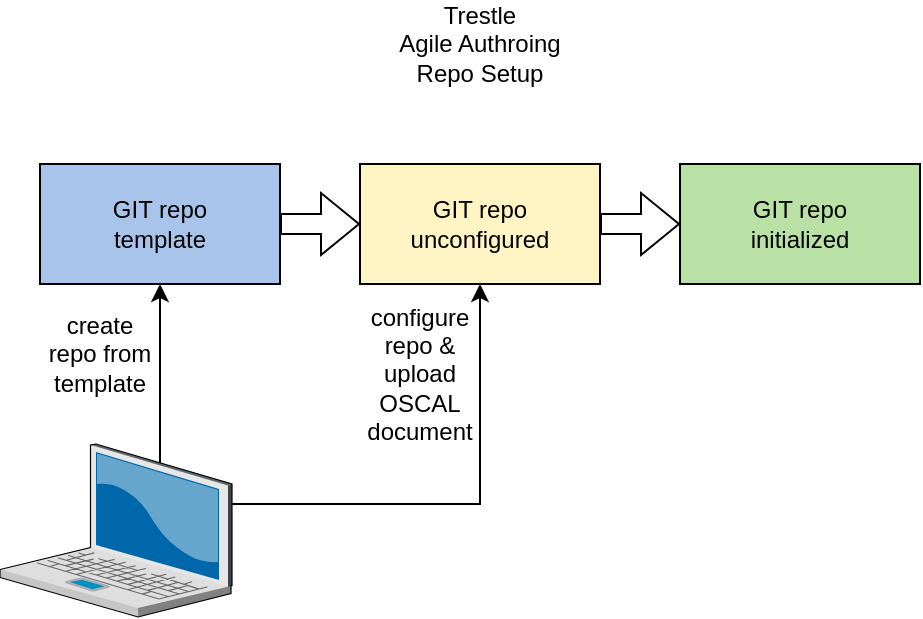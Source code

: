 <mxfile version="20.8.16" type="device"><diagram name="Page-1" id="OcNQJWf0w1j9XuQZADeh"><mxGraphModel dx="1158" dy="748" grid="1" gridSize="10" guides="1" tooltips="1" connect="1" arrows="1" fold="1" page="1" pageScale="1" pageWidth="850" pageHeight="1100" math="0" shadow="0"><root><mxCell id="0"/><mxCell id="1" parent="0"/><mxCell id="Kxdn-JrEQKSZMSrXZ_4Y-5" style="edgeStyle=orthogonalEdgeStyle;rounded=0;orthogonalLoop=1;jettySize=auto;html=1;exitX=0.5;exitY=0;exitDx=0;exitDy=0;entryX=0.5;entryY=1;entryDx=0;entryDy=0;" parent="1" source="Td4egKe_wAdE8oFiXPUU-12" target="kNFgctC1tMzVj8SimGIi-55" edge="1"><mxGeometry relative="1" as="geometry"/></mxCell><mxCell id="Kxdn-JrEQKSZMSrXZ_4Y-6" style="edgeStyle=orthogonalEdgeStyle;rounded=0;orthogonalLoop=1;jettySize=auto;html=1;exitX=1;exitY=0.5;exitDx=0;exitDy=0;" parent="1" source="Td4egKe_wAdE8oFiXPUU-12" target="Td4egKe_wAdE8oFiXPUU-2" edge="1"><mxGeometry relative="1" as="geometry"/></mxCell><mxCell id="Td4egKe_wAdE8oFiXPUU-12" value="" style="rounded=0;whiteSpace=wrap;html=1;" parent="1" vertex="1"><mxGeometry x="130" y="320" width="20" height="20" as="geometry"/></mxCell><mxCell id="PCGCRBoWbjobudrKsZ7f-6" style="edgeStyle=orthogonalEdgeStyle;rounded=0;orthogonalLoop=1;jettySize=auto;html=1;exitX=1;exitY=0.5;exitDx=0;exitDy=0;entryX=0;entryY=0.5;entryDx=0;entryDy=0;shape=flexArrow;" parent="1" source="kNFgctC1tMzVj8SimGIi-55" target="Td4egKe_wAdE8oFiXPUU-2" edge="1"><mxGeometry relative="1" as="geometry"/></mxCell><mxCell id="kNFgctC1tMzVj8SimGIi-55" value="GIT repo&lt;br&gt;template" style="rounded=0;whiteSpace=wrap;html=1;fillColor=#A9C4EB;" parent="1" vertex="1"><mxGeometry x="80" y="160" width="120" height="60" as="geometry"/></mxCell><mxCell id="Td4egKe_wAdE8oFiXPUU-1" value="GIT repo&lt;br&gt;initialized" style="rounded=0;whiteSpace=wrap;html=1;fillColor=#B9E0A5;" parent="1" vertex="1"><mxGeometry x="400" y="160" width="120" height="60" as="geometry"/></mxCell><mxCell id="Kxdn-JrEQKSZMSrXZ_4Y-3" style="edgeStyle=orthogonalEdgeStyle;rounded=0;orthogonalLoop=1;jettySize=auto;html=1;exitX=1;exitY=0.5;exitDx=0;exitDy=0;entryX=0;entryY=0.5;entryDx=0;entryDy=0;shape=flexArrow;" parent="1" source="Td4egKe_wAdE8oFiXPUU-2" target="Td4egKe_wAdE8oFiXPUU-1" edge="1"><mxGeometry relative="1" as="geometry"/></mxCell><mxCell id="Td4egKe_wAdE8oFiXPUU-2" value="GIT repo&lt;br&gt;unconfigured" style="rounded=0;whiteSpace=wrap;html=1;fillColor=#FFF4C3;" parent="1" vertex="1"><mxGeometry x="240" y="160" width="120" height="60" as="geometry"/></mxCell><mxCell id="Td4egKe_wAdE8oFiXPUU-3" value="" style="verticalLabelPosition=bottom;sketch=0;aspect=fixed;html=1;verticalAlign=top;strokeColor=none;align=center;outlineConnect=0;shape=mxgraph.citrix.laptop_2;" parent="1" vertex="1"><mxGeometry x="60" y="300" width="116" height="86.5" as="geometry"/></mxCell><mxCell id="HQ_3SjkQ02_-DHeuNdse-4" value="Trestle&lt;br&gt;Agile Authroing&lt;br&gt;Repo Setup" style="text;html=1;strokeColor=none;fillColor=none;align=center;verticalAlign=middle;whiteSpace=wrap;rounded=0;" parent="1" vertex="1"><mxGeometry x="240" y="80" width="120" height="40" as="geometry"/></mxCell><mxCell id="Kxdn-JrEQKSZMSrXZ_4Y-1" value="create repo from template" style="text;html=1;strokeColor=none;fillColor=none;align=center;verticalAlign=middle;whiteSpace=wrap;rounded=0;" parent="1" vertex="1"><mxGeometry x="80" y="240" width="60" height="30" as="geometry"/></mxCell><mxCell id="Kxdn-JrEQKSZMSrXZ_4Y-2" value="configure repo &amp;amp; upload&lt;br&gt;OSCAL&lt;br&gt;document" style="text;html=1;strokeColor=none;fillColor=none;align=center;verticalAlign=middle;whiteSpace=wrap;rounded=0;" parent="1" vertex="1"><mxGeometry x="240" y="250" width="60" height="30" as="geometry"/></mxCell></root></mxGraphModel></diagram></mxfile>